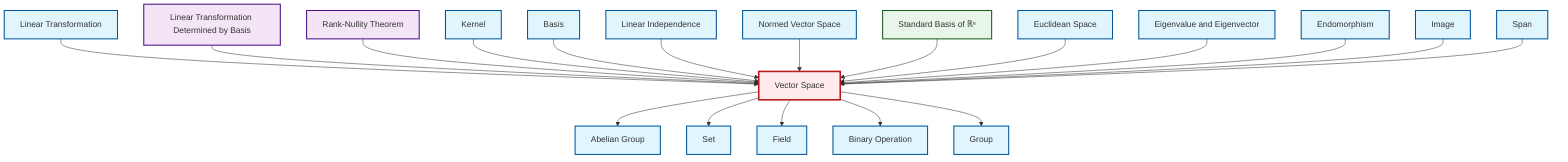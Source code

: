 graph TD
    classDef definition fill:#e1f5fe,stroke:#01579b,stroke-width:2px
    classDef theorem fill:#f3e5f5,stroke:#4a148c,stroke-width:2px
    classDef axiom fill:#fff3e0,stroke:#e65100,stroke-width:2px
    classDef example fill:#e8f5e9,stroke:#1b5e20,stroke-width:2px
    classDef current fill:#ffebee,stroke:#b71c1c,stroke-width:3px
    ex-standard-basis-rn["Standard Basis of ℝⁿ"]:::example
    thm-rank-nullity["Rank-Nullity Theorem"]:::theorem
    def-euclidean-space["Euclidean Space"]:::definition
    def-kernel["Kernel"]:::definition
    def-linear-transformation["Linear Transformation"]:::definition
    def-vector-space["Vector Space"]:::definition
    def-image["Image"]:::definition
    def-set["Set"]:::definition
    def-span["Span"]:::definition
    def-field["Field"]:::definition
    def-binary-operation["Binary Operation"]:::definition
    def-basis["Basis"]:::definition
    def-normed-vector-space["Normed Vector Space"]:::definition
    def-eigenvalue-eigenvector["Eigenvalue and Eigenvector"]:::definition
    thm-linear-transformation-basis["Linear Transformation Determined by Basis"]:::theorem
    def-endomorphism["Endomorphism"]:::definition
    def-group["Group"]:::definition
    def-abelian-group["Abelian Group"]:::definition
    def-linear-independence["Linear Independence"]:::definition
    def-linear-transformation --> def-vector-space
    thm-linear-transformation-basis --> def-vector-space
    def-vector-space --> def-abelian-group
    def-vector-space --> def-set
    thm-rank-nullity --> def-vector-space
    def-kernel --> def-vector-space
    def-basis --> def-vector-space
    def-linear-independence --> def-vector-space
    def-normed-vector-space --> def-vector-space
    ex-standard-basis-rn --> def-vector-space
    def-euclidean-space --> def-vector-space
    def-eigenvalue-eigenvector --> def-vector-space
    def-endomorphism --> def-vector-space
    def-image --> def-vector-space
    def-vector-space --> def-field
    def-span --> def-vector-space
    def-vector-space --> def-binary-operation
    def-vector-space --> def-group
    class def-vector-space current